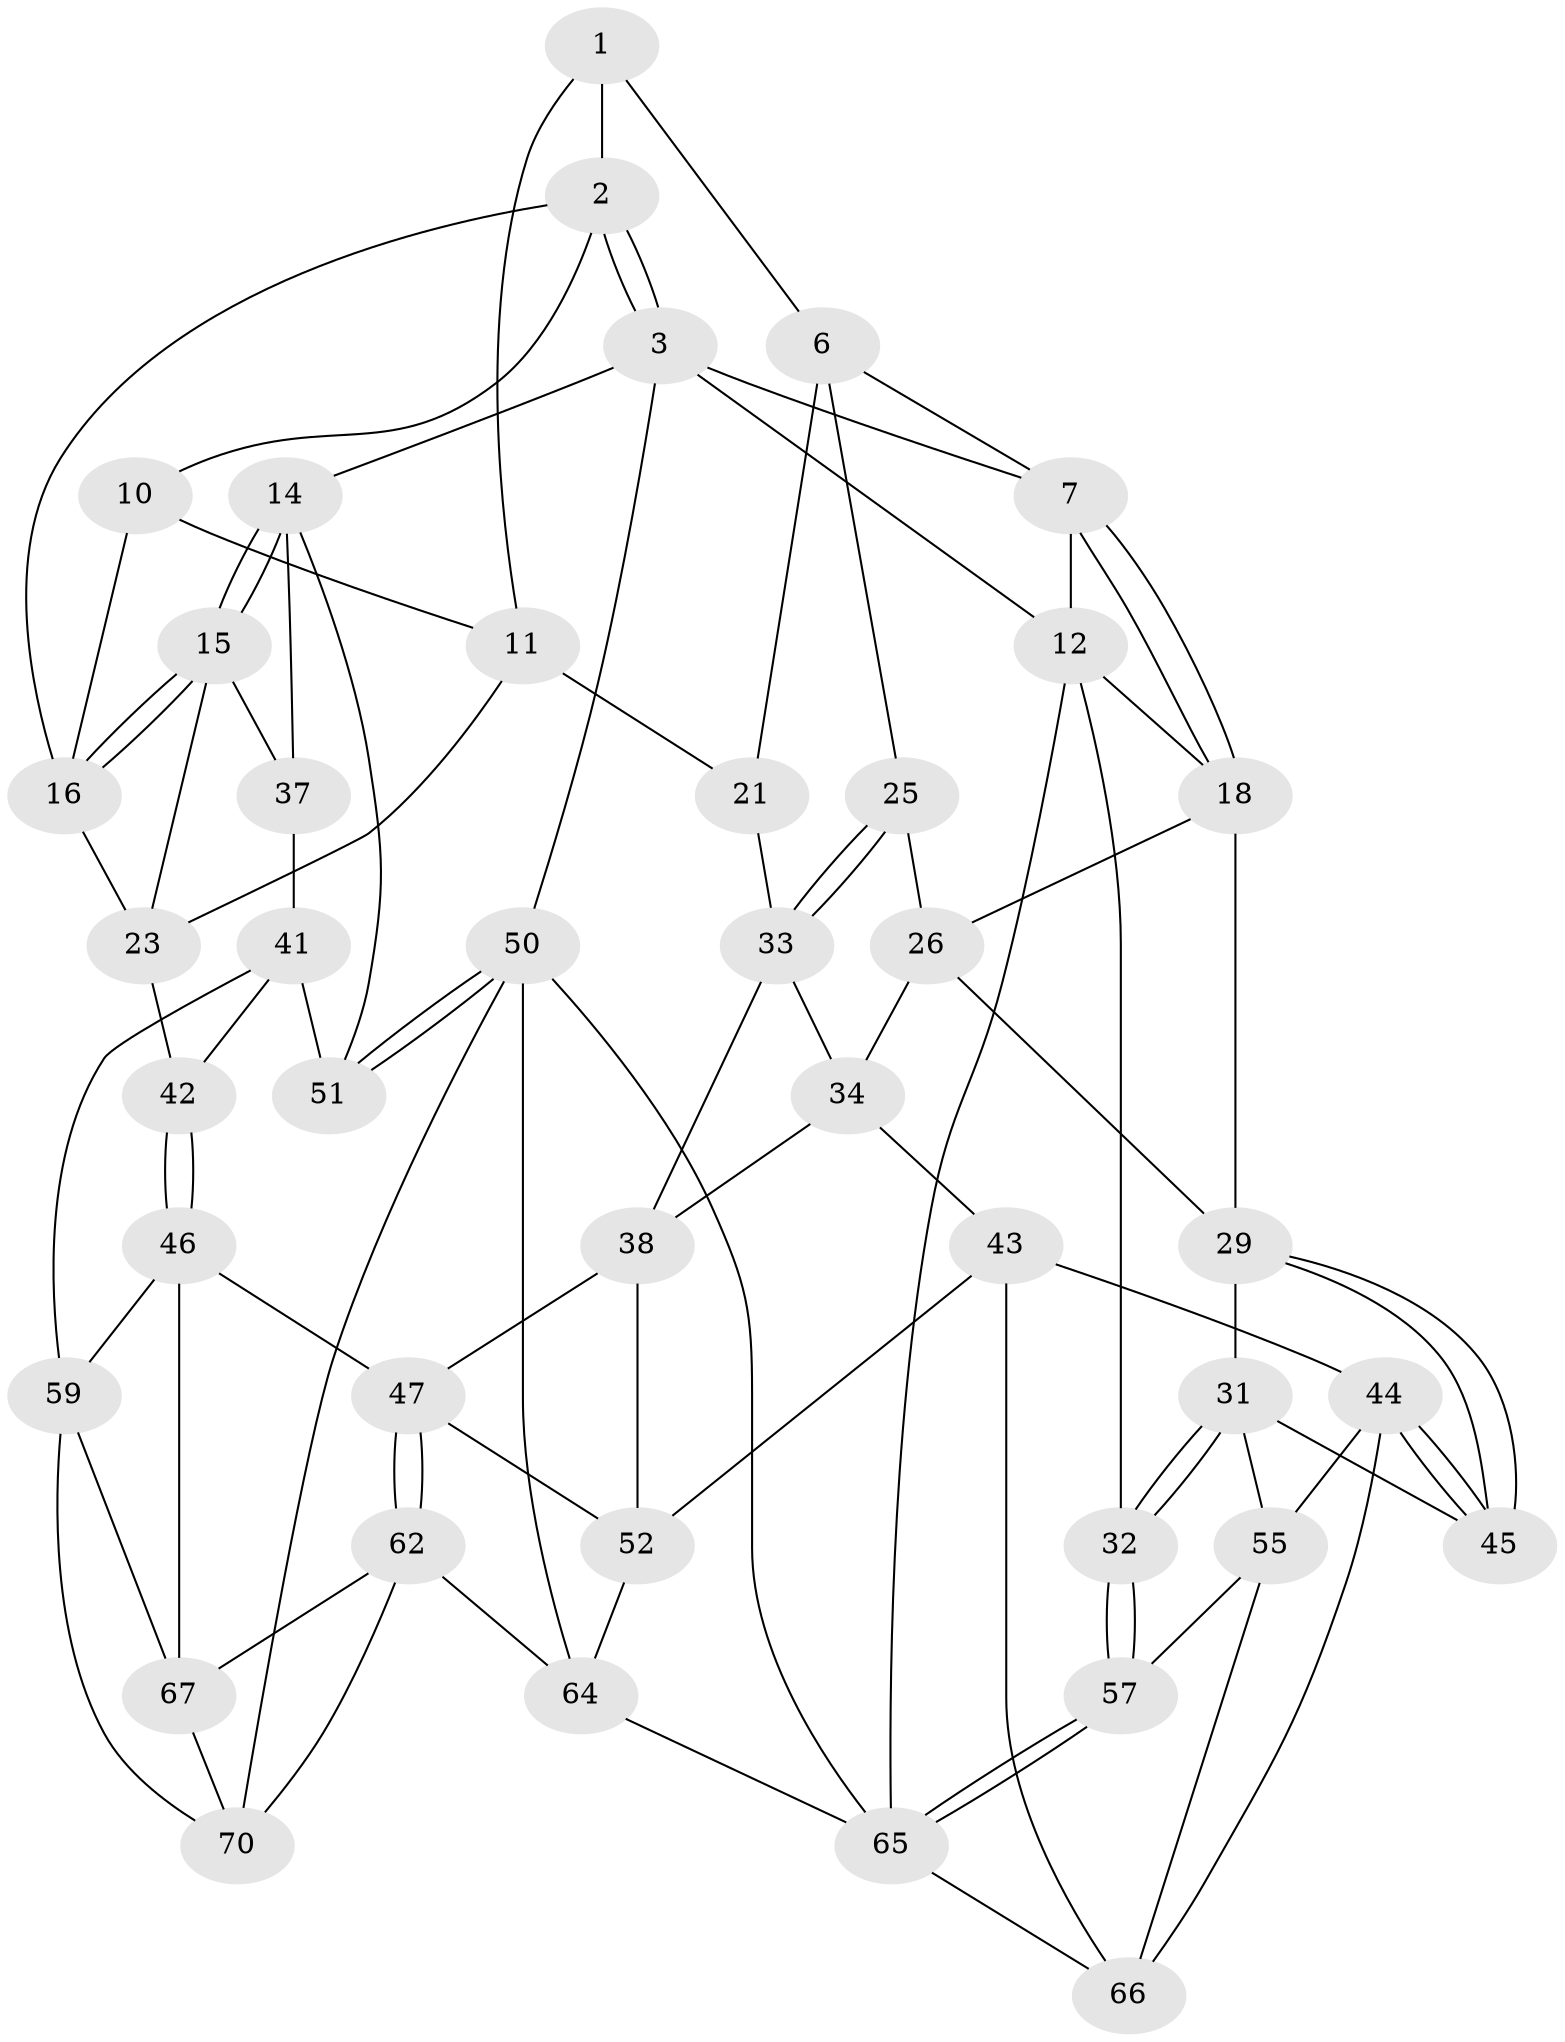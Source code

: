 // Generated by graph-tools (version 1.1) at 2025/24/03/03/25 07:24:36]
// undirected, 42 vertices, 94 edges
graph export_dot {
graph [start="1"]
  node [color=gray90,style=filled];
  1 [pos="+0.6721117374812664+0",super="+5"];
  2 [pos="+0.9637166382242288+0",super="+9"];
  3 [pos="+1+0",super="+4"];
  6 [pos="+0.5457389641193299+0.19189430641809832",super="+22"];
  7 [pos="+0.31429211916997396+0.16321837879675347",super="+8"];
  10 [pos="+0.8251268059966851+0.21640535915187287"];
  11 [pos="+0.708465498224653+0.24800272280230481",super="+20"];
  12 [pos="+0+0.19997720278373185",super="+13"];
  14 [pos="+1+0.2683688319571297",super="+36"];
  15 [pos="+0.9666792097982436+0.3053288970030681",super="+27"];
  16 [pos="+0.9482620184618835+0.29822123553931834",super="+17"];
  18 [pos="+0.30159827954564034+0.21821856338026624",super="+19"];
  21 [pos="+0.7112145139199624+0.43783321647681617"];
  23 [pos="+0.7899871094694045+0.427955243497044",super="+24"];
  25 [pos="+0.4783758931160533+0.38342733155317055"];
  26 [pos="+0.3192286144926833+0.28281979779421335",super="+28"];
  29 [pos="+0.25207760710264354+0.46776191061075895",super="+30"];
  31 [pos="+0+0.48652592332272293",super="+49"];
  32 [pos="+0+0.5029616735095022"];
  33 [pos="+0.48109325016520615+0.4138593798326413",super="+35"];
  34 [pos="+0.3743260766917537+0.46809763931780285",super="+40"];
  37 [pos="+0.953721970723498+0.48876929840395655"];
  38 [pos="+0.5770299313363967+0.5206437865861788",super="+39"];
  41 [pos="+0.8642171934791769+0.6064436774370353",super="+58"];
  42 [pos="+0.7933247064581829+0.6111303883762281"];
  43 [pos="+0.28685729265828097+0.6547925604594316",super="+53"];
  44 [pos="+0.24091190593048753+0.632789172813823",super="+61"];
  45 [pos="+0.23830850153013455+0.5975990312489261"];
  46 [pos="+0.7594070806598758+0.6788065294014816",super="+60"];
  47 [pos="+0.6597684788581113+0.6667068692652482",super="+48"];
  50 [pos="+1+1",super="+75"];
  51 [pos="+1+0.7457209608324239"];
  52 [pos="+0.3809638611826368+0.7119519074011247",super="+54"];
  55 [pos="+0.1574545646254201+0.6781166228451843",super="+56"];
  57 [pos="+0+0.787508864935143"];
  59 [pos="+0.9392766403536271+0.7888651041486404",super="+71"];
  62 [pos="+0.6255502513217238+0.7820483988764984",super="+63"];
  64 [pos="+0.4621828172283006+0.8760665985519949",super="+72"];
  65 [pos="+0+1",super="+73"];
  66 [pos="+0.19447671578885709+0.8325312628346927",super="+68"];
  67 [pos="+0.7602384839837839+0.7599010688570433",super="+69"];
  70 [pos="+0.6767848080604268+0.8602248599521843",super="+74"];
  1 -- 2;
  1 -- 11;
  1 -- 6;
  2 -- 3;
  2 -- 3;
  2 -- 16;
  2 -- 10;
  3 -- 14;
  3 -- 50;
  3 -- 12;
  3 -- 7;
  6 -- 7;
  6 -- 25;
  6 -- 21;
  7 -- 18;
  7 -- 18;
  7 -- 12;
  10 -- 11;
  10 -- 16;
  11 -- 21;
  11 -- 23;
  12 -- 32;
  12 -- 65;
  12 -- 18;
  14 -- 15;
  14 -- 15;
  14 -- 51;
  14 -- 37;
  15 -- 16;
  15 -- 16;
  15 -- 23;
  15 -- 37;
  16 -- 23;
  18 -- 26;
  18 -- 29;
  21 -- 33;
  23 -- 42;
  25 -- 26;
  25 -- 33;
  25 -- 33;
  26 -- 34;
  26 -- 29;
  29 -- 45;
  29 -- 45;
  29 -- 31;
  31 -- 32;
  31 -- 32;
  31 -- 55;
  31 -- 45;
  32 -- 57;
  32 -- 57;
  33 -- 34;
  33 -- 38;
  34 -- 43;
  34 -- 38;
  37 -- 41;
  38 -- 52;
  38 -- 47;
  41 -- 42;
  41 -- 51;
  41 -- 59;
  42 -- 46;
  42 -- 46;
  43 -- 44;
  43 -- 66;
  43 -- 52;
  44 -- 45;
  44 -- 45;
  44 -- 66;
  44 -- 55;
  46 -- 47;
  46 -- 67;
  46 -- 59;
  47 -- 62;
  47 -- 62;
  47 -- 52;
  50 -- 51;
  50 -- 51;
  50 -- 65;
  50 -- 64;
  50 -- 70;
  52 -- 64;
  55 -- 57;
  55 -- 66;
  57 -- 65;
  57 -- 65;
  59 -- 67;
  59 -- 70;
  62 -- 67;
  62 -- 64;
  62 -- 70;
  64 -- 65;
  65 -- 66;
  67 -- 70;
}

